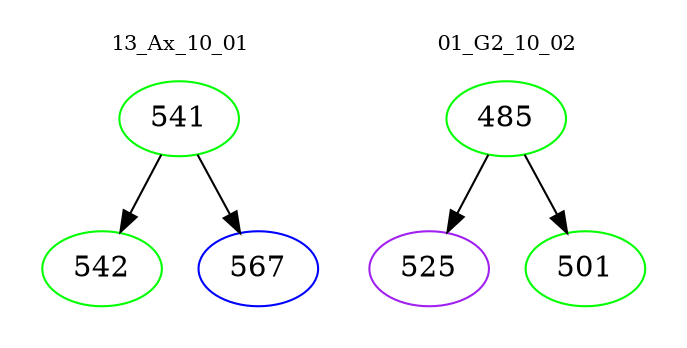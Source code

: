 digraph{
subgraph cluster_0 {
color = white
label = "13_Ax_10_01";
fontsize=10;
T0_541 [label="541", color="green"]
T0_541 -> T0_542 [color="black"]
T0_542 [label="542", color="green"]
T0_541 -> T0_567 [color="black"]
T0_567 [label="567", color="blue"]
}
subgraph cluster_1 {
color = white
label = "01_G2_10_02";
fontsize=10;
T1_485 [label="485", color="green"]
T1_485 -> T1_525 [color="black"]
T1_525 [label="525", color="purple"]
T1_485 -> T1_501 [color="black"]
T1_501 [label="501", color="green"]
}
}

